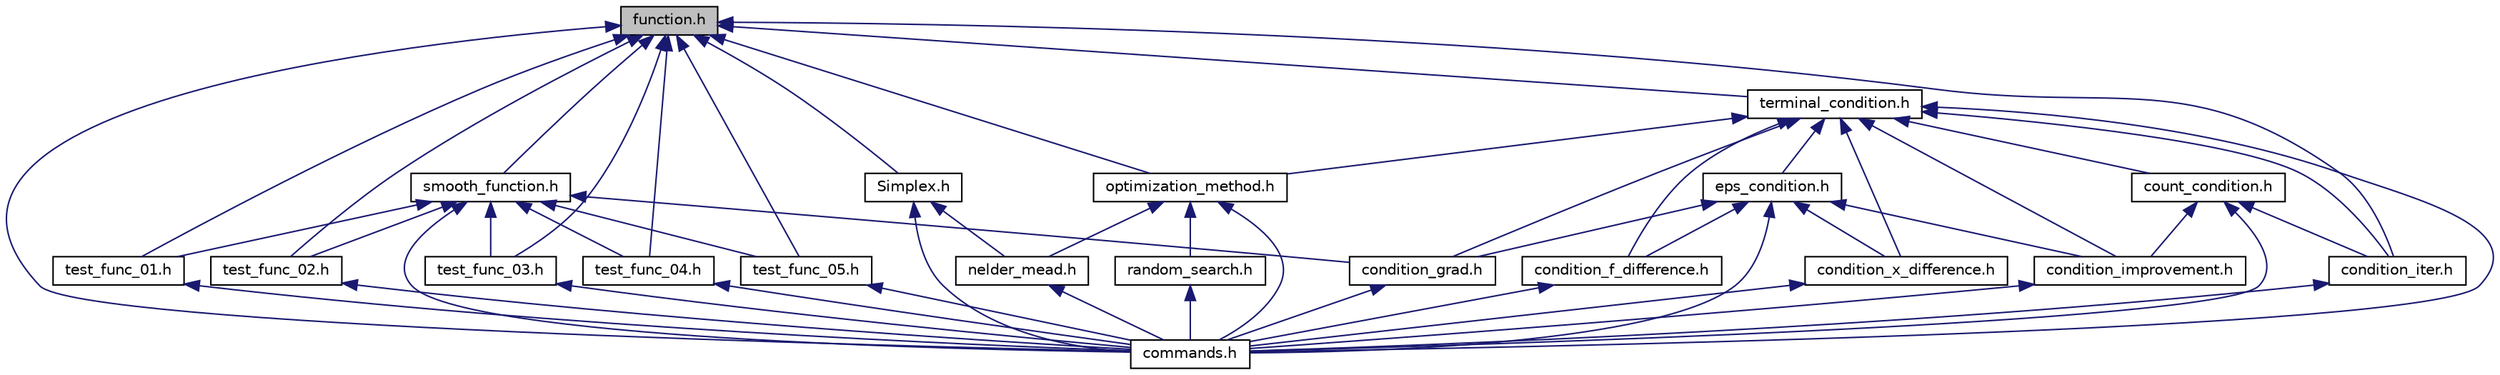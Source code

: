 digraph "function.h"
{
  edge [fontname="Helvetica",fontsize="10",labelfontname="Helvetica",labelfontsize="10"];
  node [fontname="Helvetica",fontsize="10",shape=record];
  Node9 [label="function.h",height=0.2,width=0.4,color="black", fillcolor="grey75", style="filled", fontcolor="black"];
  Node9 -> Node10 [dir="back",color="midnightblue",fontsize="10",style="solid"];
  Node10 [label="commands.h",height=0.2,width=0.4,color="black", fillcolor="white", style="filled",URL="$commands_8h_source.html"];
  Node9 -> Node11 [dir="back",color="midnightblue",fontsize="10",style="solid"];
  Node11 [label="smooth_function.h",height=0.2,width=0.4,color="black", fillcolor="white", style="filled",URL="$smooth__function_8h_source.html"];
  Node11 -> Node10 [dir="back",color="midnightblue",fontsize="10",style="solid"];
  Node11 -> Node12 [dir="back",color="midnightblue",fontsize="10",style="solid"];
  Node12 [label="condition_grad.h",height=0.2,width=0.4,color="black", fillcolor="white", style="filled",URL="$condition__grad_8h_source.html"];
  Node12 -> Node10 [dir="back",color="midnightblue",fontsize="10",style="solid"];
  Node11 -> Node13 [dir="back",color="midnightblue",fontsize="10",style="solid"];
  Node13 [label="test_func_01.h",height=0.2,width=0.4,color="black", fillcolor="white", style="filled",URL="$test__func__01_8h_source.html"];
  Node13 -> Node10 [dir="back",color="midnightblue",fontsize="10",style="solid"];
  Node11 -> Node14 [dir="back",color="midnightblue",fontsize="10",style="solid"];
  Node14 [label="test_func_02.h",height=0.2,width=0.4,color="black", fillcolor="white", style="filled",URL="$test__func__02_8h_source.html"];
  Node14 -> Node10 [dir="back",color="midnightblue",fontsize="10",style="solid"];
  Node11 -> Node15 [dir="back",color="midnightblue",fontsize="10",style="solid"];
  Node15 [label="test_func_03.h",height=0.2,width=0.4,color="black", fillcolor="white", style="filled",URL="$test__func__03_8h_source.html"];
  Node15 -> Node10 [dir="back",color="midnightblue",fontsize="10",style="solid"];
  Node11 -> Node16 [dir="back",color="midnightblue",fontsize="10",style="solid"];
  Node16 [label="test_func_04.h",height=0.2,width=0.4,color="black", fillcolor="white", style="filled",URL="$test__func__04_8h_source.html"];
  Node16 -> Node10 [dir="back",color="midnightblue",fontsize="10",style="solid"];
  Node11 -> Node17 [dir="back",color="midnightblue",fontsize="10",style="solid"];
  Node17 [label="test_func_05.h",height=0.2,width=0.4,color="black", fillcolor="white", style="filled",URL="$test__func__05_8h_source.html"];
  Node17 -> Node10 [dir="back",color="midnightblue",fontsize="10",style="solid"];
  Node9 -> Node18 [dir="back",color="midnightblue",fontsize="10",style="solid"];
  Node18 [label="terminal_condition.h",height=0.2,width=0.4,color="black", fillcolor="white", style="filled",URL="$terminal__condition_8h_source.html"];
  Node18 -> Node10 [dir="back",color="midnightblue",fontsize="10",style="solid"];
  Node18 -> Node19 [dir="back",color="midnightblue",fontsize="10",style="solid"];
  Node19 [label="optimization_method.h",height=0.2,width=0.4,color="black", fillcolor="white", style="filled",URL="$optimization__method_8h_source.html"];
  Node19 -> Node10 [dir="back",color="midnightblue",fontsize="10",style="solid"];
  Node19 -> Node20 [dir="back",color="midnightblue",fontsize="10",style="solid"];
  Node20 [label="nelder_mead.h",height=0.2,width=0.4,color="black", fillcolor="white", style="filled",URL="$nelder__mead_8h_source.html"];
  Node20 -> Node10 [dir="back",color="midnightblue",fontsize="10",style="solid"];
  Node19 -> Node21 [dir="back",color="midnightblue",fontsize="10",style="solid"];
  Node21 [label="random_search.h",height=0.2,width=0.4,color="black", fillcolor="white", style="filled",URL="$random__search_8h_source.html"];
  Node21 -> Node10 [dir="back",color="midnightblue",fontsize="10",style="solid"];
  Node18 -> Node22 [dir="back",color="midnightblue",fontsize="10",style="solid"];
  Node22 [label="count_condition.h",height=0.2,width=0.4,color="black", fillcolor="white", style="filled",URL="$count__condition_8h_source.html"];
  Node22 -> Node10 [dir="back",color="midnightblue",fontsize="10",style="solid"];
  Node22 -> Node23 [dir="back",color="midnightblue",fontsize="10",style="solid"];
  Node23 [label="condition_improvement.h",height=0.2,width=0.4,color="black", fillcolor="white", style="filled",URL="$condition__improvement_8h_source.html"];
  Node23 -> Node10 [dir="back",color="midnightblue",fontsize="10",style="solid"];
  Node22 -> Node24 [dir="back",color="midnightblue",fontsize="10",style="solid"];
  Node24 [label="condition_iter.h",height=0.2,width=0.4,color="black", fillcolor="white", style="filled",URL="$condition__iter_8h_source.html"];
  Node24 -> Node10 [dir="back",color="midnightblue",fontsize="10",style="solid"];
  Node18 -> Node25 [dir="back",color="midnightblue",fontsize="10",style="solid"];
  Node25 [label="eps_condition.h",height=0.2,width=0.4,color="black", fillcolor="white", style="filled",URL="$eps__condition_8h_source.html"];
  Node25 -> Node10 [dir="back",color="midnightblue",fontsize="10",style="solid"];
  Node25 -> Node26 [dir="back",color="midnightblue",fontsize="10",style="solid"];
  Node26 [label="condition_f_difference.h",height=0.2,width=0.4,color="black", fillcolor="white", style="filled",URL="$condition__f__difference_8h_source.html"];
  Node26 -> Node10 [dir="back",color="midnightblue",fontsize="10",style="solid"];
  Node25 -> Node27 [dir="back",color="midnightblue",fontsize="10",style="solid"];
  Node27 [label="condition_x_difference.h",height=0.2,width=0.4,color="black", fillcolor="white", style="filled",URL="$condition__x__difference_8h_source.html"];
  Node27 -> Node10 [dir="back",color="midnightblue",fontsize="10",style="solid"];
  Node25 -> Node23 [dir="back",color="midnightblue",fontsize="10",style="solid"];
  Node25 -> Node12 [dir="back",color="midnightblue",fontsize="10",style="solid"];
  Node18 -> Node26 [dir="back",color="midnightblue",fontsize="10",style="solid"];
  Node18 -> Node27 [dir="back",color="midnightblue",fontsize="10",style="solid"];
  Node18 -> Node23 [dir="back",color="midnightblue",fontsize="10",style="solid"];
  Node18 -> Node12 [dir="back",color="midnightblue",fontsize="10",style="solid"];
  Node18 -> Node24 [dir="back",color="midnightblue",fontsize="10",style="solid"];
  Node9 -> Node19 [dir="back",color="midnightblue",fontsize="10",style="solid"];
  Node9 -> Node24 [dir="back",color="midnightblue",fontsize="10",style="solid"];
  Node9 -> Node13 [dir="back",color="midnightblue",fontsize="10",style="solid"];
  Node9 -> Node14 [dir="back",color="midnightblue",fontsize="10",style="solid"];
  Node9 -> Node15 [dir="back",color="midnightblue",fontsize="10",style="solid"];
  Node9 -> Node16 [dir="back",color="midnightblue",fontsize="10",style="solid"];
  Node9 -> Node17 [dir="back",color="midnightblue",fontsize="10",style="solid"];
  Node9 -> Node28 [dir="back",color="midnightblue",fontsize="10",style="solid"];
  Node28 [label="Simplex.h",height=0.2,width=0.4,color="black", fillcolor="white", style="filled",URL="$_simplex_8h_source.html"];
  Node28 -> Node20 [dir="back",color="midnightblue",fontsize="10",style="solid"];
  Node28 -> Node10 [dir="back",color="midnightblue",fontsize="10",style="solid"];
}
